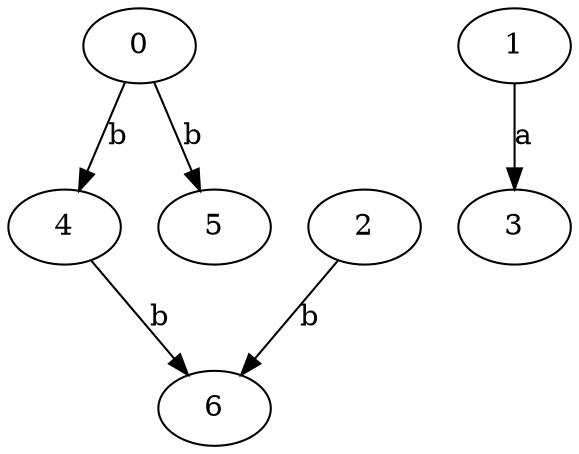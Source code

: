 strict digraph  {
0;
1;
2;
3;
4;
5;
6;
0 -> 4  [label=b];
0 -> 5  [label=b];
1 -> 3  [label=a];
2 -> 6  [label=b];
4 -> 6  [label=b];
}
